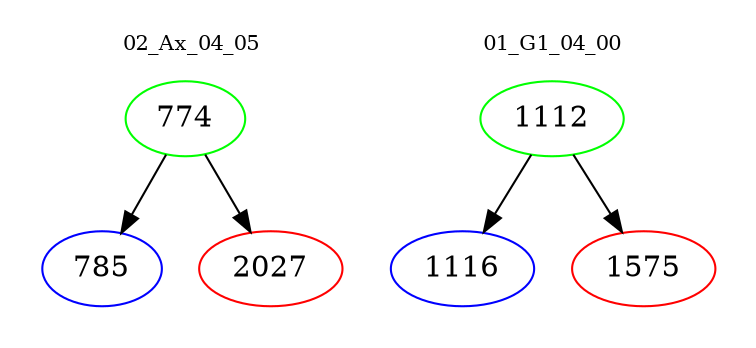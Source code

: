 digraph{
subgraph cluster_0 {
color = white
label = "02_Ax_04_05";
fontsize=10;
T0_774 [label="774", color="green"]
T0_774 -> T0_785 [color="black"]
T0_785 [label="785", color="blue"]
T0_774 -> T0_2027 [color="black"]
T0_2027 [label="2027", color="red"]
}
subgraph cluster_1 {
color = white
label = "01_G1_04_00";
fontsize=10;
T1_1112 [label="1112", color="green"]
T1_1112 -> T1_1116 [color="black"]
T1_1116 [label="1116", color="blue"]
T1_1112 -> T1_1575 [color="black"]
T1_1575 [label="1575", color="red"]
}
}
